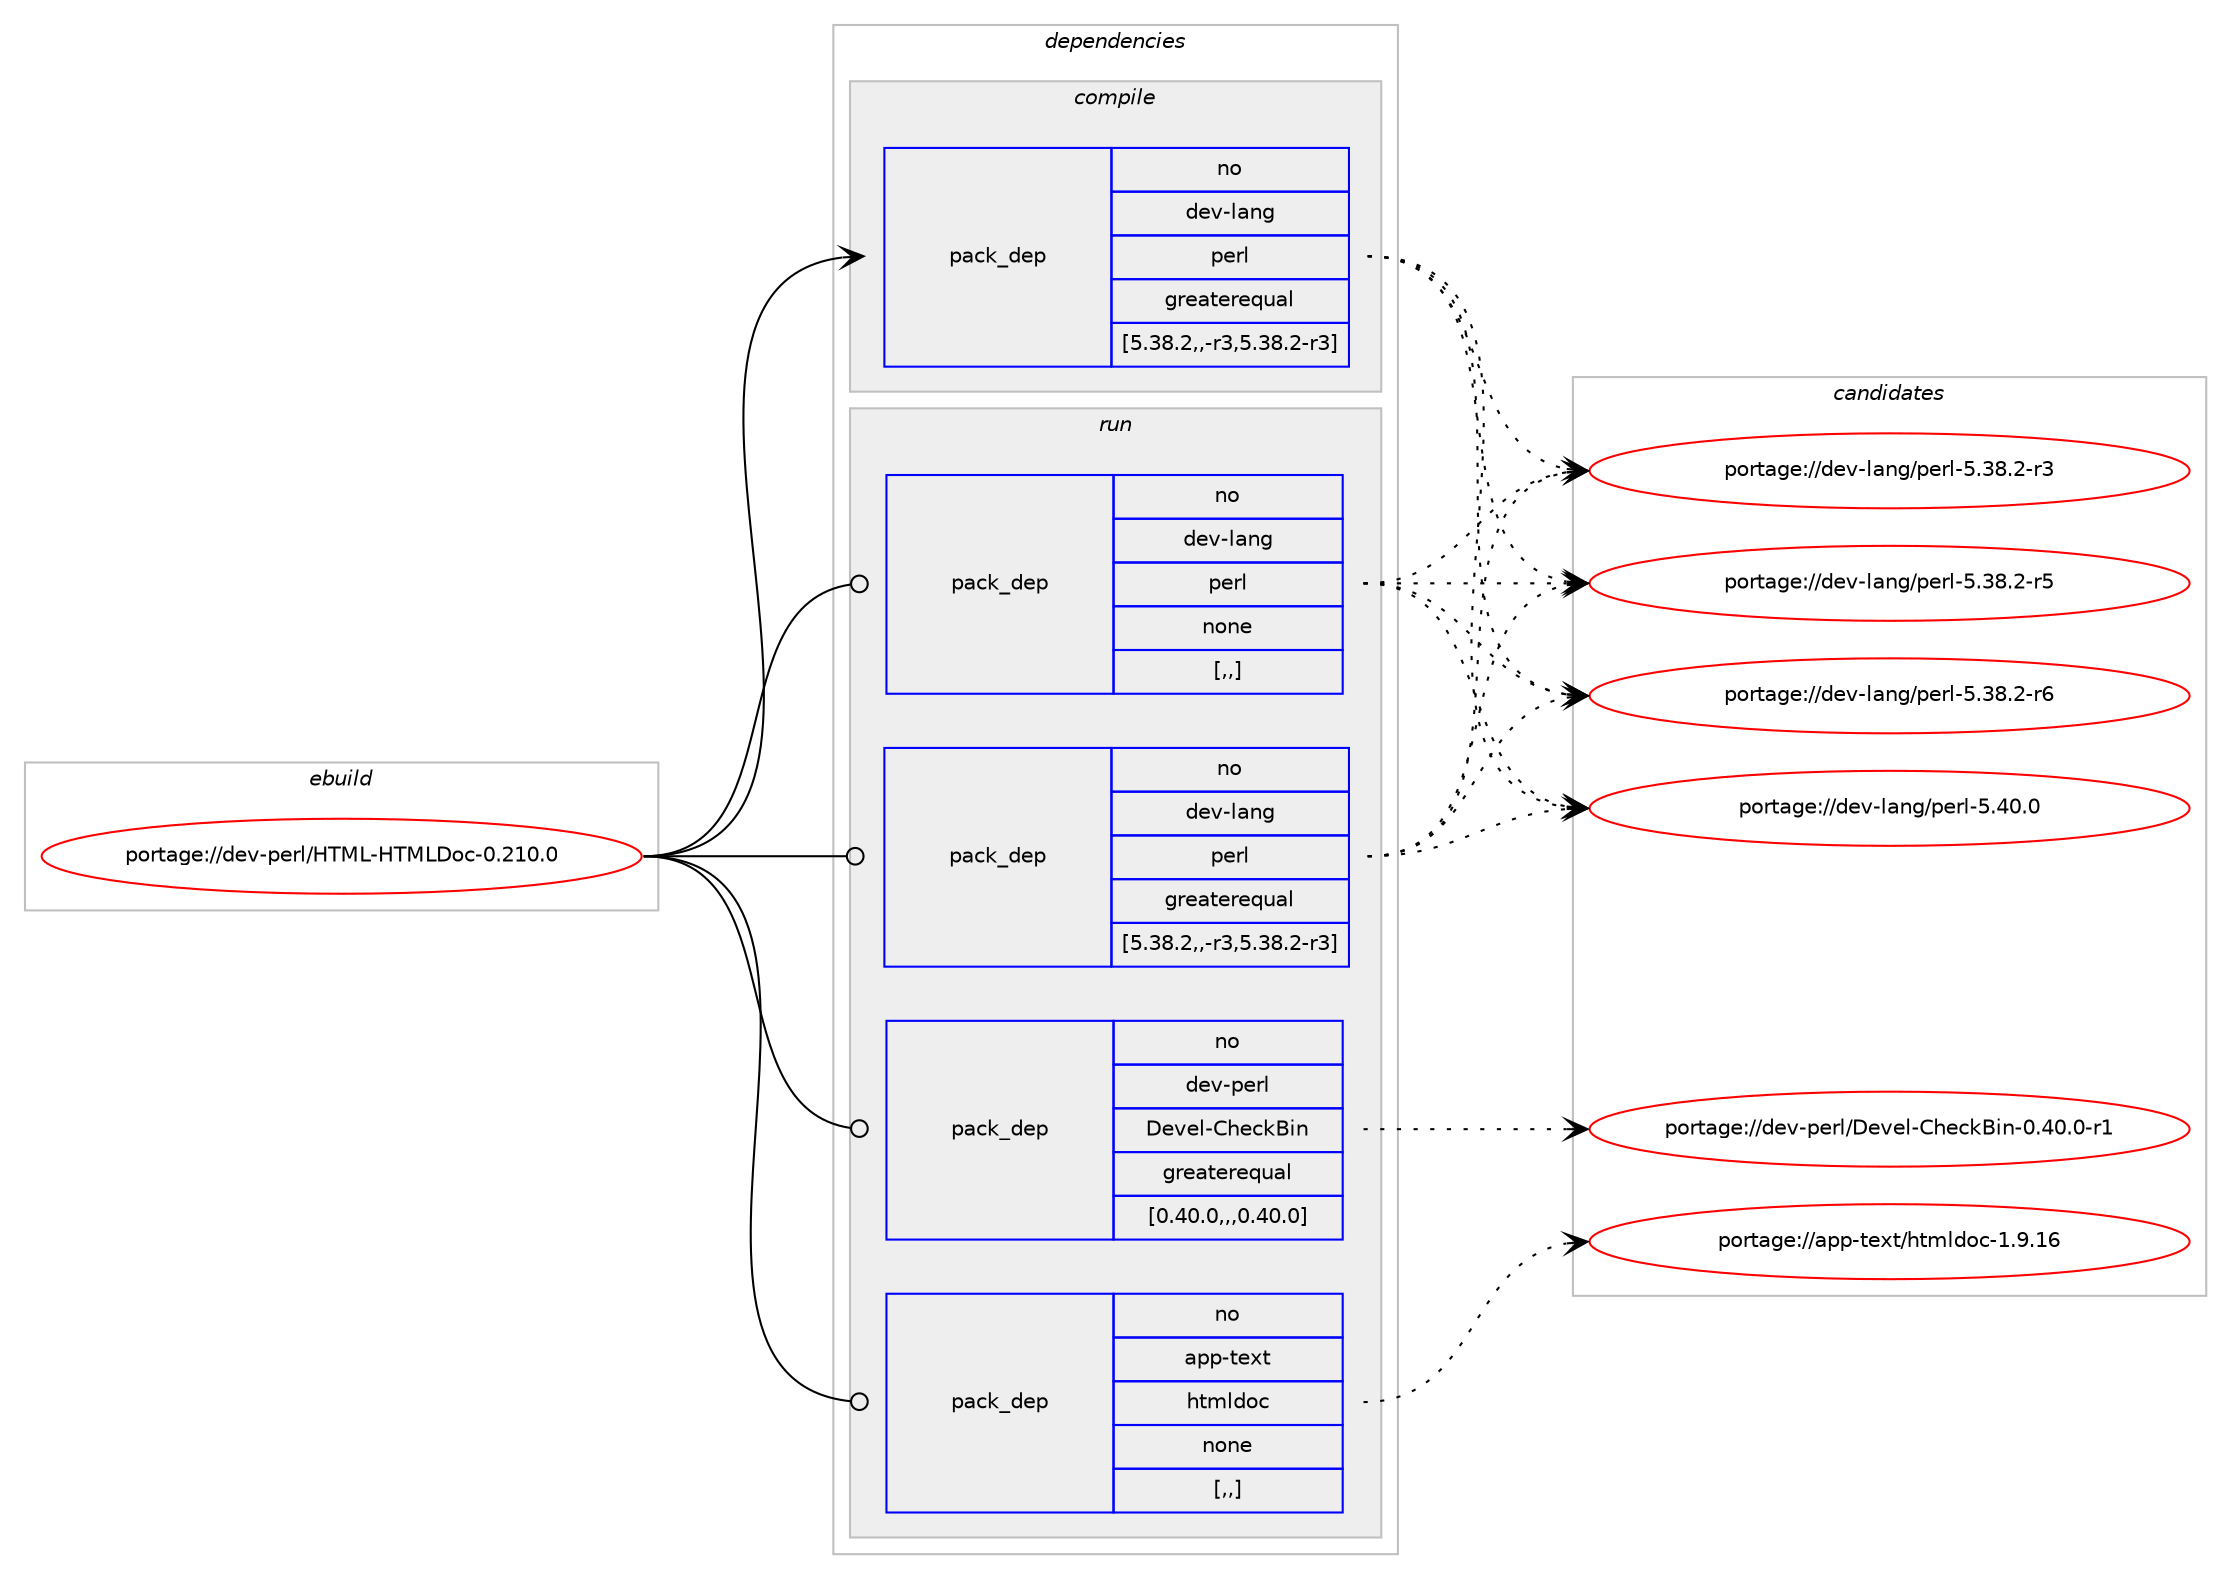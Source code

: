 digraph prolog {

# *************
# Graph options
# *************

newrank=true;
concentrate=true;
compound=true;
graph [rankdir=LR,fontname=Helvetica,fontsize=10,ranksep=1.5];#, ranksep=2.5, nodesep=0.2];
edge  [arrowhead=vee];
node  [fontname=Helvetica,fontsize=10];

# **********
# The ebuild
# **********

subgraph cluster_leftcol {
color=gray;
rank=same;
label=<<i>ebuild</i>>;
id [label="portage://dev-perl/HTML-HTMLDoc-0.210.0", color=red, width=4, href="../dev-perl/HTML-HTMLDoc-0.210.0.svg"];
}

# ****************
# The dependencies
# ****************

subgraph cluster_midcol {
color=gray;
label=<<i>dependencies</i>>;
subgraph cluster_compile {
fillcolor="#eeeeee";
style=filled;
label=<<i>compile</i>>;
subgraph pack97639 {
dependency127819 [label=<<TABLE BORDER="0" CELLBORDER="1" CELLSPACING="0" CELLPADDING="4" WIDTH="220"><TR><TD ROWSPAN="6" CELLPADDING="30">pack_dep</TD></TR><TR><TD WIDTH="110">no</TD></TR><TR><TD>dev-lang</TD></TR><TR><TD>perl</TD></TR><TR><TD>greaterequal</TD></TR><TR><TD>[5.38.2,,-r3,5.38.2-r3]</TD></TR></TABLE>>, shape=none, color=blue];
}
id:e -> dependency127819:w [weight=20,style="solid",arrowhead="vee"];
}
subgraph cluster_compileandrun {
fillcolor="#eeeeee";
style=filled;
label=<<i>compile and run</i>>;
}
subgraph cluster_run {
fillcolor="#eeeeee";
style=filled;
label=<<i>run</i>>;
subgraph pack97640 {
dependency127820 [label=<<TABLE BORDER="0" CELLBORDER="1" CELLSPACING="0" CELLPADDING="4" WIDTH="220"><TR><TD ROWSPAN="6" CELLPADDING="30">pack_dep</TD></TR><TR><TD WIDTH="110">no</TD></TR><TR><TD>app-text</TD></TR><TR><TD>htmldoc</TD></TR><TR><TD>none</TD></TR><TR><TD>[,,]</TD></TR></TABLE>>, shape=none, color=blue];
}
id:e -> dependency127820:w [weight=20,style="solid",arrowhead="odot"];
subgraph pack97641 {
dependency127821 [label=<<TABLE BORDER="0" CELLBORDER="1" CELLSPACING="0" CELLPADDING="4" WIDTH="220"><TR><TD ROWSPAN="6" CELLPADDING="30">pack_dep</TD></TR><TR><TD WIDTH="110">no</TD></TR><TR><TD>dev-lang</TD></TR><TR><TD>perl</TD></TR><TR><TD>greaterequal</TD></TR><TR><TD>[5.38.2,,-r3,5.38.2-r3]</TD></TR></TABLE>>, shape=none, color=blue];
}
id:e -> dependency127821:w [weight=20,style="solid",arrowhead="odot"];
subgraph pack97642 {
dependency127822 [label=<<TABLE BORDER="0" CELLBORDER="1" CELLSPACING="0" CELLPADDING="4" WIDTH="220"><TR><TD ROWSPAN="6" CELLPADDING="30">pack_dep</TD></TR><TR><TD WIDTH="110">no</TD></TR><TR><TD>dev-lang</TD></TR><TR><TD>perl</TD></TR><TR><TD>none</TD></TR><TR><TD>[,,]</TD></TR></TABLE>>, shape=none, color=blue];
}
id:e -> dependency127822:w [weight=20,style="solid",arrowhead="odot"];
subgraph pack97643 {
dependency127823 [label=<<TABLE BORDER="0" CELLBORDER="1" CELLSPACING="0" CELLPADDING="4" WIDTH="220"><TR><TD ROWSPAN="6" CELLPADDING="30">pack_dep</TD></TR><TR><TD WIDTH="110">no</TD></TR><TR><TD>dev-perl</TD></TR><TR><TD>Devel-CheckBin</TD></TR><TR><TD>greaterequal</TD></TR><TR><TD>[0.40.0,,,0.40.0]</TD></TR></TABLE>>, shape=none, color=blue];
}
id:e -> dependency127823:w [weight=20,style="solid",arrowhead="odot"];
}
}

# **************
# The candidates
# **************

subgraph cluster_choices {
rank=same;
color=gray;
label=<<i>candidates</i>>;

subgraph choice97639 {
color=black;
nodesep=1;
choice100101118451089711010347112101114108455346515646504511451 [label="portage://dev-lang/perl-5.38.2-r3", color=red, width=4,href="../dev-lang/perl-5.38.2-r3.svg"];
choice100101118451089711010347112101114108455346515646504511453 [label="portage://dev-lang/perl-5.38.2-r5", color=red, width=4,href="../dev-lang/perl-5.38.2-r5.svg"];
choice100101118451089711010347112101114108455346515646504511454 [label="portage://dev-lang/perl-5.38.2-r6", color=red, width=4,href="../dev-lang/perl-5.38.2-r6.svg"];
choice10010111845108971101034711210111410845534652484648 [label="portage://dev-lang/perl-5.40.0", color=red, width=4,href="../dev-lang/perl-5.40.0.svg"];
dependency127819:e -> choice100101118451089711010347112101114108455346515646504511451:w [style=dotted,weight="100"];
dependency127819:e -> choice100101118451089711010347112101114108455346515646504511453:w [style=dotted,weight="100"];
dependency127819:e -> choice100101118451089711010347112101114108455346515646504511454:w [style=dotted,weight="100"];
dependency127819:e -> choice10010111845108971101034711210111410845534652484648:w [style=dotted,weight="100"];
}
subgraph choice97640 {
color=black;
nodesep=1;
choice9711211245116101120116471041161091081001119945494657464954 [label="portage://app-text/htmldoc-1.9.16", color=red, width=4,href="../app-text/htmldoc-1.9.16.svg"];
dependency127820:e -> choice9711211245116101120116471041161091081001119945494657464954:w [style=dotted,weight="100"];
}
subgraph choice97641 {
color=black;
nodesep=1;
choice100101118451089711010347112101114108455346515646504511451 [label="portage://dev-lang/perl-5.38.2-r3", color=red, width=4,href="../dev-lang/perl-5.38.2-r3.svg"];
choice100101118451089711010347112101114108455346515646504511453 [label="portage://dev-lang/perl-5.38.2-r5", color=red, width=4,href="../dev-lang/perl-5.38.2-r5.svg"];
choice100101118451089711010347112101114108455346515646504511454 [label="portage://dev-lang/perl-5.38.2-r6", color=red, width=4,href="../dev-lang/perl-5.38.2-r6.svg"];
choice10010111845108971101034711210111410845534652484648 [label="portage://dev-lang/perl-5.40.0", color=red, width=4,href="../dev-lang/perl-5.40.0.svg"];
dependency127821:e -> choice100101118451089711010347112101114108455346515646504511451:w [style=dotted,weight="100"];
dependency127821:e -> choice100101118451089711010347112101114108455346515646504511453:w [style=dotted,weight="100"];
dependency127821:e -> choice100101118451089711010347112101114108455346515646504511454:w [style=dotted,weight="100"];
dependency127821:e -> choice10010111845108971101034711210111410845534652484648:w [style=dotted,weight="100"];
}
subgraph choice97642 {
color=black;
nodesep=1;
choice100101118451089711010347112101114108455346515646504511451 [label="portage://dev-lang/perl-5.38.2-r3", color=red, width=4,href="../dev-lang/perl-5.38.2-r3.svg"];
choice100101118451089711010347112101114108455346515646504511453 [label="portage://dev-lang/perl-5.38.2-r5", color=red, width=4,href="../dev-lang/perl-5.38.2-r5.svg"];
choice100101118451089711010347112101114108455346515646504511454 [label="portage://dev-lang/perl-5.38.2-r6", color=red, width=4,href="../dev-lang/perl-5.38.2-r6.svg"];
choice10010111845108971101034711210111410845534652484648 [label="portage://dev-lang/perl-5.40.0", color=red, width=4,href="../dev-lang/perl-5.40.0.svg"];
dependency127822:e -> choice100101118451089711010347112101114108455346515646504511451:w [style=dotted,weight="100"];
dependency127822:e -> choice100101118451089711010347112101114108455346515646504511453:w [style=dotted,weight="100"];
dependency127822:e -> choice100101118451089711010347112101114108455346515646504511454:w [style=dotted,weight="100"];
dependency127822:e -> choice10010111845108971101034711210111410845534652484648:w [style=dotted,weight="100"];
}
subgraph choice97643 {
color=black;
nodesep=1;
choice10010111845112101114108476810111810110845671041019910766105110454846524846484511449 [label="portage://dev-perl/Devel-CheckBin-0.40.0-r1", color=red, width=4,href="../dev-perl/Devel-CheckBin-0.40.0-r1.svg"];
dependency127823:e -> choice10010111845112101114108476810111810110845671041019910766105110454846524846484511449:w [style=dotted,weight="100"];
}
}

}
